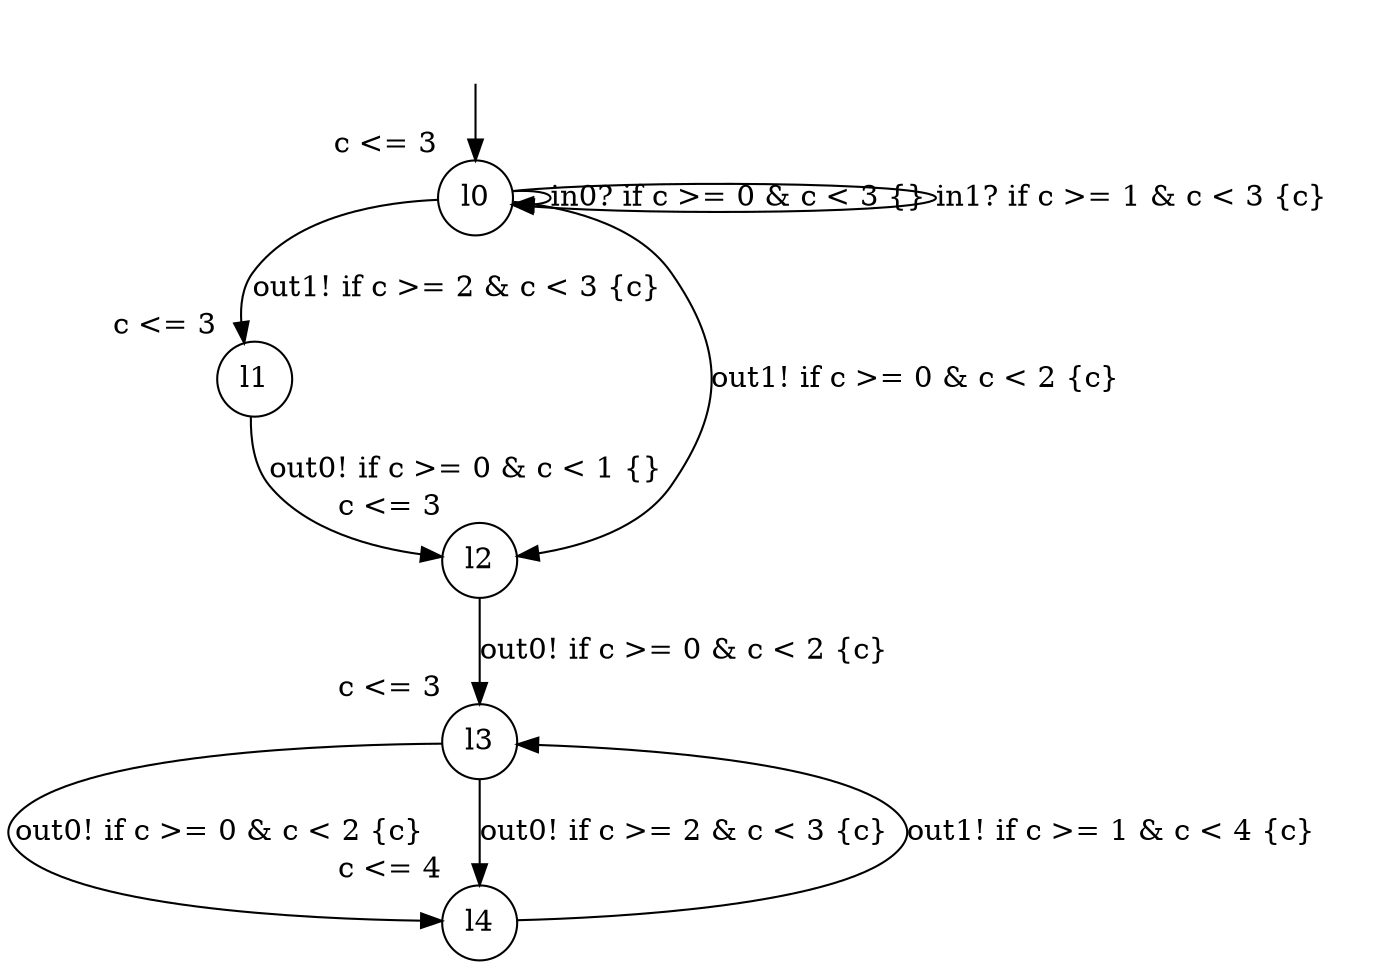 digraph g {
__start0 [label="" shape="none"];
l0 [shape="circle" margin=0 label="l0", xlabel="c <= 3"];
l1 [shape="circle" margin=0 label="l1", xlabel="c <= 3"];
l2 [shape="circle" margin=0 label="l2", xlabel="c <= 3"];
l3 [shape="circle" margin=0 label="l3", xlabel="c <= 3"];
l4 [shape="circle" margin=0 label="l4", xlabel="c <= 4"];
l0 -> l0 [label="in0? if c >= 0 & c < 3 {} "];
l0 -> l0 [label="in1? if c >= 1 & c < 3 {c} "];
l0 -> l2 [label="out1! if c >= 0 & c < 2 {c} "];
l0 -> l1 [label="out1! if c >= 2 & c < 3 {c} "];
l1 -> l2 [label="out0! if c >= 0 & c < 1 {} "];
l2 -> l3 [label="out0! if c >= 0 & c < 2 {c} "];
l3 -> l4 [label="out0! if c >= 0 & c < 2 {c} "];
l3 -> l4 [label="out0! if c >= 2 & c < 3 {c} "];
l4 -> l3 [label="out1! if c >= 1 & c < 4 {c} "];
__start0 -> l0;
}
